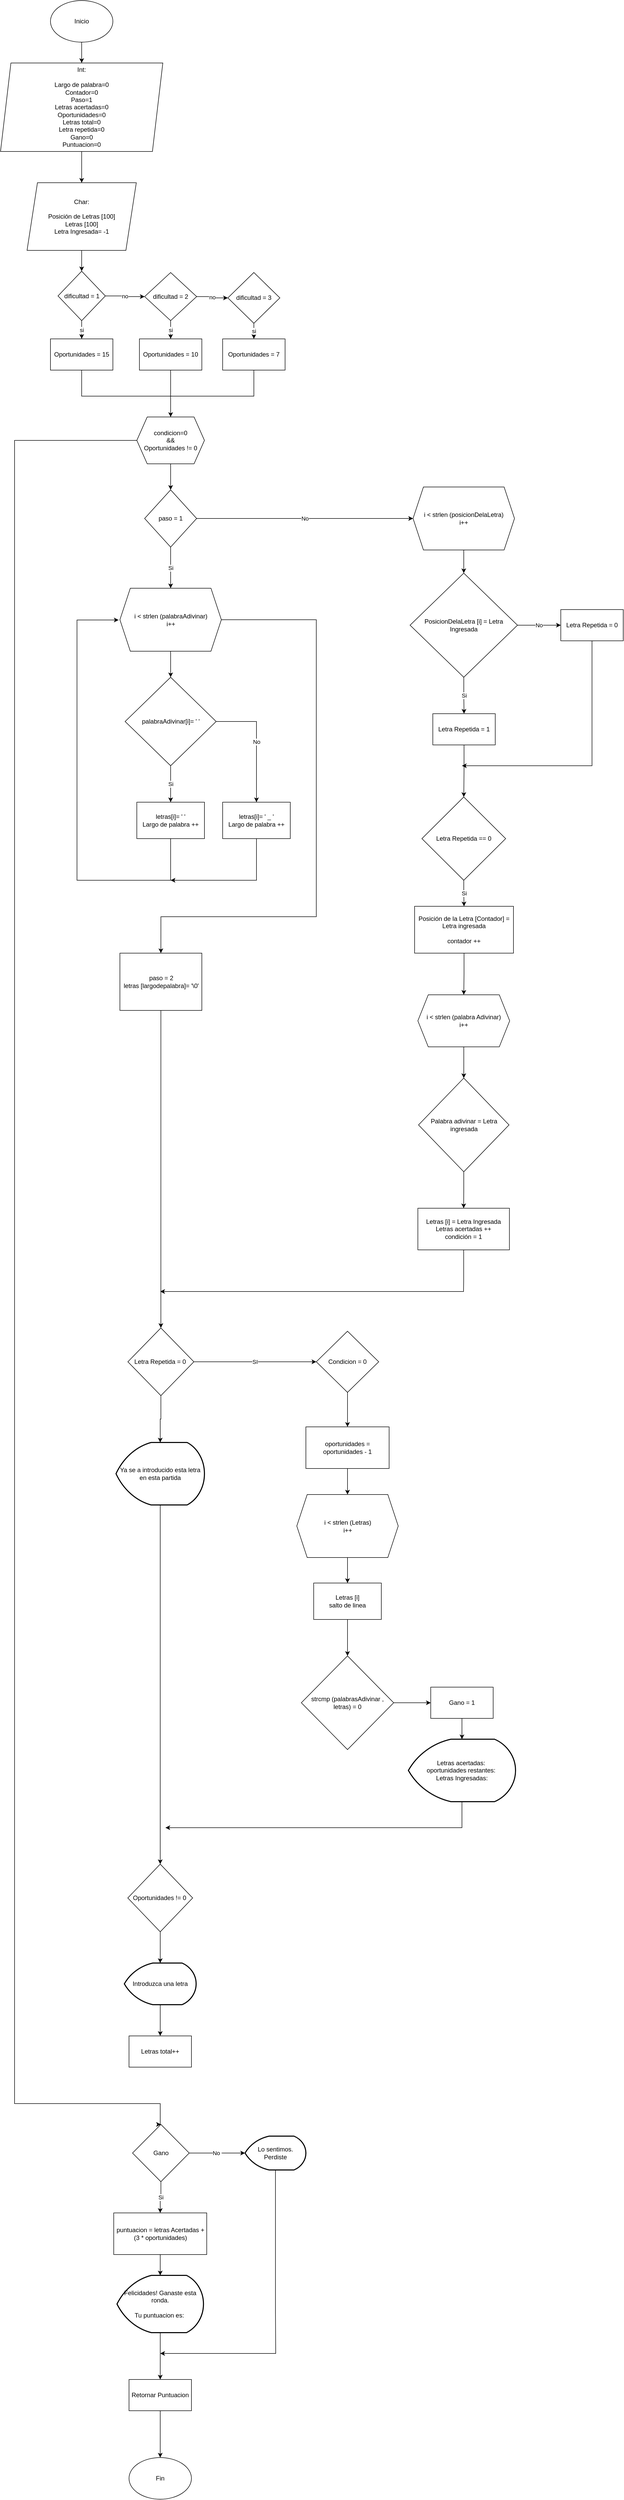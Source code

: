 <mxfile version="20.6.0" type="github"><diagram id="tQGMYdH_UM6iM_Zj5N98" name="Página-1"><mxGraphModel dx="1621" dy="802" grid="1" gridSize="10" guides="1" tooltips="1" connect="1" arrows="1" fold="1" page="1" pageScale="1" pageWidth="827" pageHeight="1169" math="0" shadow="0"><root><mxCell id="0"/><mxCell id="1" parent="0"/><mxCell id="tqKdYGvXzQt0JUrnHKlz-7" style="edgeStyle=orthogonalEdgeStyle;rounded=0;orthogonalLoop=1;jettySize=auto;html=1;entryX=0;entryY=0.5;entryDx=0;entryDy=0;" parent="1" edge="1"><mxGeometry relative="1" as="geometry"><mxPoint x="220" y="280" as="targetPoint"/><Array as="points"><mxPoint x="280" y="1000"/><mxPoint x="120" y="1000"/><mxPoint x="120" y="280"/></Array></mxGeometry></mxCell><mxCell id="2cl1gsw9EtAPY1DB0ADP-4" style="edgeStyle=orthogonalEdgeStyle;rounded=0;orthogonalLoop=1;jettySize=auto;html=1;entryX=0.5;entryY=0;entryDx=0;entryDy=0;" parent="1" source="2cl1gsw9EtAPY1DB0ADP-2" target="2cl1gsw9EtAPY1DB0ADP-3" edge="1"><mxGeometry relative="1" as="geometry"><mxPoint x="414" y="180" as="targetPoint"/></mxGeometry></mxCell><mxCell id="2cl1gsw9EtAPY1DB0ADP-2" value="Inicio" style="ellipse;whiteSpace=wrap;html=1;" parent="1" vertex="1"><mxGeometry x="349" y="40" width="120" height="80" as="geometry"/></mxCell><mxCell id="2cl1gsw9EtAPY1DB0ADP-5" style="edgeStyle=orthogonalEdgeStyle;rounded=0;orthogonalLoop=1;jettySize=auto;html=1;entryX=0.5;entryY=0;entryDx=0;entryDy=0;" parent="1" source="2cl1gsw9EtAPY1DB0ADP-3" target="2cl1gsw9EtAPY1DB0ADP-6" edge="1"><mxGeometry relative="1" as="geometry"><mxPoint x="414" y="350" as="targetPoint"/></mxGeometry></mxCell><mxCell id="2cl1gsw9EtAPY1DB0ADP-3" value="Int:&lt;br&gt;&lt;br&gt;Largo de palabra=0&lt;br&gt;Contador=0&lt;br&gt;Paso=1&lt;br&gt;Letras acertadas=0&lt;br&gt;Oportunidades=0&lt;br&gt;Letras total=0&lt;br&gt;Letra repetida=0&lt;br&gt;Gano=0&lt;br&gt;Puntuacion=0" style="shape=parallelogram;perimeter=parallelogramPerimeter;whiteSpace=wrap;html=1;fixedSize=1;" parent="1" vertex="1"><mxGeometry x="253" y="160" width="312" height="170" as="geometry"/></mxCell><mxCell id="2cl1gsw9EtAPY1DB0ADP-8" style="edgeStyle=orthogonalEdgeStyle;rounded=0;orthogonalLoop=1;jettySize=auto;html=1;entryX=0.5;entryY=0;entryDx=0;entryDy=0;" parent="1" source="2cl1gsw9EtAPY1DB0ADP-6" target="2cl1gsw9EtAPY1DB0ADP-9" edge="1"><mxGeometry relative="1" as="geometry"><mxPoint x="409" y="600" as="targetPoint"/></mxGeometry></mxCell><mxCell id="2cl1gsw9EtAPY1DB0ADP-6" value="Char:&lt;br&gt;&lt;br&gt;Posición de Letras [100]&lt;br&gt;Letras [100]&lt;br&gt;Letra Ingresada= -1&lt;br&gt;" style="shape=parallelogram;perimeter=parallelogramPerimeter;whiteSpace=wrap;html=1;fixedSize=1;" parent="1" vertex="1"><mxGeometry x="304" y="390" width="210" height="130" as="geometry"/></mxCell><mxCell id="2cl1gsw9EtAPY1DB0ADP-10" value="si" style="edgeStyle=orthogonalEdgeStyle;rounded=0;orthogonalLoop=1;jettySize=auto;html=1;entryX=0.5;entryY=0;entryDx=0;entryDy=0;" parent="1" source="2cl1gsw9EtAPY1DB0ADP-9" target="2cl1gsw9EtAPY1DB0ADP-11" edge="1"><mxGeometry relative="1" as="geometry"><mxPoint x="409" y="720" as="targetPoint"/></mxGeometry></mxCell><mxCell id="2cl1gsw9EtAPY1DB0ADP-14" value="no" style="edgeStyle=orthogonalEdgeStyle;rounded=0;orthogonalLoop=1;jettySize=auto;html=1;" parent="1" source="2cl1gsw9EtAPY1DB0ADP-9" target="2cl1gsw9EtAPY1DB0ADP-13" edge="1"><mxGeometry relative="1" as="geometry"/></mxCell><mxCell id="2cl1gsw9EtAPY1DB0ADP-9" value="dificultad = 1" style="rhombus;whiteSpace=wrap;html=1;" parent="1" vertex="1"><mxGeometry x="363.5" y="560" width="91" height="95" as="geometry"/></mxCell><mxCell id="4efLl1ccv4MMG3-5jODr-4" style="edgeStyle=orthogonalEdgeStyle;rounded=0;orthogonalLoop=1;jettySize=auto;html=1;" parent="1" source="2cl1gsw9EtAPY1DB0ADP-11" edge="1"><mxGeometry relative="1" as="geometry"><mxPoint x="580" y="850" as="targetPoint"/><Array as="points"><mxPoint x="409" y="800"/><mxPoint x="580" y="800"/></Array></mxGeometry></mxCell><mxCell id="2cl1gsw9EtAPY1DB0ADP-11" value="Oportunidades = 15" style="rounded=0;whiteSpace=wrap;html=1;" parent="1" vertex="1"><mxGeometry x="349" y="690" width="120" height="60" as="geometry"/></mxCell><mxCell id="2cl1gsw9EtAPY1DB0ADP-15" value="si" style="edgeStyle=orthogonalEdgeStyle;rounded=0;orthogonalLoop=1;jettySize=auto;html=1;entryX=0.5;entryY=0;entryDx=0;entryDy=0;" parent="1" source="2cl1gsw9EtAPY1DB0ADP-13" target="2cl1gsw9EtAPY1DB0ADP-16" edge="1"><mxGeometry relative="1" as="geometry"><mxPoint x="580" y="720" as="targetPoint"/></mxGeometry></mxCell><mxCell id="2cl1gsw9EtAPY1DB0ADP-21" value="no" style="edgeStyle=orthogonalEdgeStyle;rounded=0;orthogonalLoop=1;jettySize=auto;html=1;entryX=0;entryY=0.5;entryDx=0;entryDy=0;" parent="1" source="2cl1gsw9EtAPY1DB0ADP-13" target="2cl1gsw9EtAPY1DB0ADP-19" edge="1"><mxGeometry relative="1" as="geometry"/></mxCell><mxCell id="2cl1gsw9EtAPY1DB0ADP-13" value="dificultad = 2" style="rhombus;whiteSpace=wrap;html=1;" parent="1" vertex="1"><mxGeometry x="530" y="562.5" width="100" height="92.5" as="geometry"/></mxCell><mxCell id="4efLl1ccv4MMG3-5jODr-44" style="edgeStyle=orthogonalEdgeStyle;rounded=0;orthogonalLoop=1;jettySize=auto;html=1;" parent="1" source="2cl1gsw9EtAPY1DB0ADP-16" edge="1"><mxGeometry relative="1" as="geometry"><mxPoint x="580" y="850" as="targetPoint"/></mxGeometry></mxCell><mxCell id="2cl1gsw9EtAPY1DB0ADP-16" value="Oportunidades = 10" style="rounded=0;whiteSpace=wrap;html=1;" parent="1" vertex="1"><mxGeometry x="520" y="690" width="120" height="60" as="geometry"/></mxCell><mxCell id="2cl1gsw9EtAPY1DB0ADP-18" value="si" style="edgeStyle=orthogonalEdgeStyle;rounded=0;orthogonalLoop=1;jettySize=auto;html=1;entryX=0.5;entryY=0;entryDx=0;entryDy=0;" parent="1" source="2cl1gsw9EtAPY1DB0ADP-19" target="2cl1gsw9EtAPY1DB0ADP-20" edge="1"><mxGeometry relative="1" as="geometry"><mxPoint x="740" y="720" as="targetPoint"/></mxGeometry></mxCell><mxCell id="2cl1gsw9EtAPY1DB0ADP-19" value="dificultad = 3" style="rhombus;whiteSpace=wrap;html=1;" parent="1" vertex="1"><mxGeometry x="690" y="562.5" width="100" height="97.5" as="geometry"/></mxCell><mxCell id="4efLl1ccv4MMG3-5jODr-3" style="edgeStyle=orthogonalEdgeStyle;rounded=0;orthogonalLoop=1;jettySize=auto;html=1;entryX=0.5;entryY=0;entryDx=0;entryDy=0;" parent="1" source="2cl1gsw9EtAPY1DB0ADP-20" target="4efLl1ccv4MMG3-5jODr-43" edge="1"><mxGeometry relative="1" as="geometry"><mxPoint x="580" y="840" as="targetPoint"/><Array as="points"><mxPoint x="740" y="800"/><mxPoint x="580" y="800"/></Array></mxGeometry></mxCell><mxCell id="2cl1gsw9EtAPY1DB0ADP-20" value="Oportunidades = 7" style="rounded=0;whiteSpace=wrap;html=1;" parent="1" vertex="1"><mxGeometry x="680" y="690" width="120" height="60" as="geometry"/></mxCell><mxCell id="4efLl1ccv4MMG3-5jODr-6" value="Si" style="edgeStyle=orthogonalEdgeStyle;rounded=0;orthogonalLoop=1;jettySize=auto;html=1;entryX=0.5;entryY=0;entryDx=0;entryDy=0;" parent="1" source="4efLl1ccv4MMG3-5jODr-5" target="4efLl1ccv4MMG3-5jODr-19" edge="1"><mxGeometry relative="1" as="geometry"><mxPoint x="580" y="1220" as="targetPoint"/></mxGeometry></mxCell><mxCell id="4efLl1ccv4MMG3-5jODr-50" value="No" style="edgeStyle=orthogonalEdgeStyle;rounded=0;orthogonalLoop=1;jettySize=auto;html=1;entryX=0;entryY=0.5;entryDx=0;entryDy=0;" parent="1" source="4efLl1ccv4MMG3-5jODr-5" target="4efLl1ccv4MMG3-5jODr-47" edge="1"><mxGeometry relative="1" as="geometry"/></mxCell><mxCell id="4efLl1ccv4MMG3-5jODr-5" value="paso = 1" style="rhombus;whiteSpace=wrap;html=1;" parent="1" vertex="1"><mxGeometry x="530" y="980" width="100" height="110" as="geometry"/></mxCell><mxCell id="4efLl1ccv4MMG3-5jODr-20" style="edgeStyle=orthogonalEdgeStyle;rounded=0;orthogonalLoop=1;jettySize=auto;html=1;entryX=0.5;entryY=0;entryDx=0;entryDy=0;" parent="1" source="4efLl1ccv4MMG3-5jODr-19" target="4efLl1ccv4MMG3-5jODr-21" edge="1"><mxGeometry relative="1" as="geometry"><mxPoint x="580" y="1320" as="targetPoint"/></mxGeometry></mxCell><mxCell id="4efLl1ccv4MMG3-5jODr-42" style="edgeStyle=orthogonalEdgeStyle;rounded=0;orthogonalLoop=1;jettySize=auto;html=1;entryX=0.5;entryY=0;entryDx=0;entryDy=0;" parent="1" source="4efLl1ccv4MMG3-5jODr-19" target="4efLl1ccv4MMG3-5jODr-40" edge="1"><mxGeometry relative="1" as="geometry"><mxPoint x="560" y="1860" as="targetPoint"/><Array as="points"><mxPoint x="860" y="1230"/><mxPoint x="860" y="1800"/><mxPoint x="561" y="1800"/></Array></mxGeometry></mxCell><mxCell id="4efLl1ccv4MMG3-5jODr-19" value="i &amp;lt; strlen (palabraAdivinar)&lt;br&gt;i++" style="shape=hexagon;perimeter=hexagonPerimeter2;whiteSpace=wrap;html=1;fixedSize=1;" parent="1" vertex="1"><mxGeometry x="482.5" y="1169" width="195" height="121" as="geometry"/></mxCell><mxCell id="4efLl1ccv4MMG3-5jODr-29" value="Si" style="edgeStyle=orthogonalEdgeStyle;rounded=0;orthogonalLoop=1;jettySize=auto;html=1;entryX=0.5;entryY=0;entryDx=0;entryDy=0;" parent="1" source="4efLl1ccv4MMG3-5jODr-21" target="4efLl1ccv4MMG3-5jODr-28" edge="1"><mxGeometry relative="1" as="geometry"/></mxCell><mxCell id="4efLl1ccv4MMG3-5jODr-37" value="No" style="edgeStyle=orthogonalEdgeStyle;rounded=0;orthogonalLoop=1;jettySize=auto;html=1;entryX=0.5;entryY=0;entryDx=0;entryDy=0;" parent="1" source="4efLl1ccv4MMG3-5jODr-21" target="4efLl1ccv4MMG3-5jODr-36" edge="1"><mxGeometry relative="1" as="geometry"/></mxCell><mxCell id="4efLl1ccv4MMG3-5jODr-21" value="palabraAdivinar[i]= ' '" style="rhombus;whiteSpace=wrap;html=1;" parent="1" vertex="1"><mxGeometry x="492.5" y="1340" width="175" height="170" as="geometry"/></mxCell><mxCell id="4efLl1ccv4MMG3-5jODr-30" style="edgeStyle=orthogonalEdgeStyle;rounded=0;orthogonalLoop=1;jettySize=auto;html=1;" parent="1" source="4efLl1ccv4MMG3-5jODr-28" edge="1"><mxGeometry relative="1" as="geometry"><mxPoint x="480" y="1230" as="targetPoint"/><Array as="points"><mxPoint x="580" y="1730"/><mxPoint x="400" y="1730"/></Array></mxGeometry></mxCell><mxCell id="4efLl1ccv4MMG3-5jODr-28" value="letras[i]= ' '&lt;br&gt;Largo de palabra ++" style="rounded=0;whiteSpace=wrap;html=1;" parent="1" vertex="1"><mxGeometry x="515" y="1580" width="130" height="70" as="geometry"/></mxCell><mxCell id="4efLl1ccv4MMG3-5jODr-38" style="edgeStyle=orthogonalEdgeStyle;rounded=0;orthogonalLoop=1;jettySize=auto;html=1;" parent="1" source="4efLl1ccv4MMG3-5jODr-36" edge="1"><mxGeometry relative="1" as="geometry"><mxPoint x="580" y="1730" as="targetPoint"/><Array as="points"><mxPoint x="745" y="1700"/><mxPoint x="745" y="1700"/></Array></mxGeometry></mxCell><mxCell id="4efLl1ccv4MMG3-5jODr-36" value="letras[i]= ' _ '&lt;br&gt;Largo de palabra ++" style="rounded=0;whiteSpace=wrap;html=1;" parent="1" vertex="1"><mxGeometry x="680" y="1580" width="130" height="70" as="geometry"/></mxCell><mxCell id="4efLl1ccv4MMG3-5jODr-70" style="edgeStyle=orthogonalEdgeStyle;rounded=0;orthogonalLoop=1;jettySize=auto;html=1;entryX=0.5;entryY=0;entryDx=0;entryDy=0;" parent="1" source="4efLl1ccv4MMG3-5jODr-40" target="4efLl1ccv4MMG3-5jODr-72" edge="1"><mxGeometry relative="1" as="geometry"><mxPoint x="560" y="2570" as="targetPoint"/></mxGeometry></mxCell><mxCell id="4efLl1ccv4MMG3-5jODr-40" value="paso = 2&lt;br&gt;letras [largodepalabra]= '\0'" style="rounded=0;whiteSpace=wrap;html=1;" parent="1" vertex="1"><mxGeometry x="482.5" y="1870" width="157.5" height="110" as="geometry"/></mxCell><mxCell id="4efLl1ccv4MMG3-5jODr-45" style="edgeStyle=orthogonalEdgeStyle;rounded=0;orthogonalLoop=1;jettySize=auto;html=1;entryX=0.5;entryY=0;entryDx=0;entryDy=0;" parent="1" source="4efLl1ccv4MMG3-5jODr-43" target="4efLl1ccv4MMG3-5jODr-5" edge="1"><mxGeometry relative="1" as="geometry"/></mxCell><mxCell id="4efLl1ccv4MMG3-5jODr-110" style="edgeStyle=orthogonalEdgeStyle;rounded=0;orthogonalLoop=1;jettySize=auto;html=1;entryX=0.5;entryY=0;entryDx=0;entryDy=0;" parent="1" source="4efLl1ccv4MMG3-5jODr-43" target="4efLl1ccv4MMG3-5jODr-111" edge="1"><mxGeometry relative="1" as="geometry"><mxPoint x="560" y="4120" as="targetPoint"/><Array as="points"><mxPoint x="280" y="885"/><mxPoint x="280" y="4080"/><mxPoint x="560" y="4080"/></Array></mxGeometry></mxCell><mxCell id="4efLl1ccv4MMG3-5jODr-43" value="condicion=0&lt;br&gt;&amp;amp;&amp;amp;&lt;br&gt;Oportunidades != 0" style="shape=hexagon;perimeter=hexagonPerimeter2;whiteSpace=wrap;html=1;fixedSize=1;" parent="1" vertex="1"><mxGeometry x="515" y="840" width="130" height="90" as="geometry"/></mxCell><mxCell id="4efLl1ccv4MMG3-5jODr-52" style="edgeStyle=orthogonalEdgeStyle;rounded=0;orthogonalLoop=1;jettySize=auto;html=1;entryX=0.5;entryY=0;entryDx=0;entryDy=0;" parent="1" source="4efLl1ccv4MMG3-5jODr-47" target="4efLl1ccv4MMG3-5jODr-51" edge="1"><mxGeometry relative="1" as="geometry"/></mxCell><mxCell id="4efLl1ccv4MMG3-5jODr-47" value="i &amp;lt; strlen (posicionDelaLetra)&lt;br&gt;i++" style="shape=hexagon;perimeter=hexagonPerimeter2;whiteSpace=wrap;html=1;fixedSize=1;" parent="1" vertex="1"><mxGeometry x="1046" y="974.5" width="195" height="121" as="geometry"/></mxCell><mxCell id="4efLl1ccv4MMG3-5jODr-53" value="Si" style="edgeStyle=orthogonalEdgeStyle;rounded=0;orthogonalLoop=1;jettySize=auto;html=1;entryX=0.5;entryY=0;entryDx=0;entryDy=0;" parent="1" source="4efLl1ccv4MMG3-5jODr-51" target="4efLl1ccv4MMG3-5jODr-55" edge="1"><mxGeometry relative="1" as="geometry"><mxPoint x="1143.5" y="1390" as="targetPoint"/></mxGeometry></mxCell><mxCell id="4efLl1ccv4MMG3-5jODr-54" value="No" style="edgeStyle=orthogonalEdgeStyle;rounded=0;orthogonalLoop=1;jettySize=auto;html=1;entryX=0;entryY=0.5;entryDx=0;entryDy=0;" parent="1" source="4efLl1ccv4MMG3-5jODr-51" target="4efLl1ccv4MMG3-5jODr-56" edge="1"><mxGeometry relative="1" as="geometry"><mxPoint x="1320" y="1240" as="targetPoint"/></mxGeometry></mxCell><mxCell id="4efLl1ccv4MMG3-5jODr-51" value="PosicionDelaLetra [i] = Letra Ingresada" style="rhombus;whiteSpace=wrap;html=1;" parent="1" vertex="1"><mxGeometry x="1040.25" y="1140" width="206.5" height="200" as="geometry"/></mxCell><mxCell id="4efLl1ccv4MMG3-5jODr-57" style="edgeStyle=orthogonalEdgeStyle;rounded=0;orthogonalLoop=1;jettySize=auto;html=1;entryX=0.5;entryY=0;entryDx=0;entryDy=0;" parent="1" source="4efLl1ccv4MMG3-5jODr-55" target="4efLl1ccv4MMG3-5jODr-60" edge="1"><mxGeometry relative="1" as="geometry"><mxPoint x="1144" y="1570" as="targetPoint"/></mxGeometry></mxCell><mxCell id="4efLl1ccv4MMG3-5jODr-55" value="Letra Repetida = 1" style="rounded=0;whiteSpace=wrap;html=1;" parent="1" vertex="1"><mxGeometry x="1084" y="1410" width="120" height="60" as="geometry"/></mxCell><mxCell id="4efLl1ccv4MMG3-5jODr-58" style="edgeStyle=orthogonalEdgeStyle;rounded=0;orthogonalLoop=1;jettySize=auto;html=1;" parent="1" source="4efLl1ccv4MMG3-5jODr-56" edge="1"><mxGeometry relative="1" as="geometry"><mxPoint x="1140" y="1510" as="targetPoint"/><Array as="points"><mxPoint x="1390" y="1450"/><mxPoint x="1390" y="1450"/></Array></mxGeometry></mxCell><mxCell id="4efLl1ccv4MMG3-5jODr-56" value="Letra Repetida = 0" style="rounded=0;whiteSpace=wrap;html=1;" parent="1" vertex="1"><mxGeometry x="1330" y="1210" width="120" height="60" as="geometry"/></mxCell><mxCell id="4efLl1ccv4MMG3-5jODr-62" value="Si" style="edgeStyle=orthogonalEdgeStyle;rounded=0;orthogonalLoop=1;jettySize=auto;html=1;entryX=0.5;entryY=0;entryDx=0;entryDy=0;" parent="1" source="4efLl1ccv4MMG3-5jODr-60" target="4efLl1ccv4MMG3-5jODr-63" edge="1"><mxGeometry relative="1" as="geometry"><mxPoint x="1143.5" y="1770" as="targetPoint"/></mxGeometry></mxCell><mxCell id="4efLl1ccv4MMG3-5jODr-60" value="Letra Repetida == 0" style="rhombus;whiteSpace=wrap;html=1;" parent="1" vertex="1"><mxGeometry x="1063" y="1570" width="161" height="160" as="geometry"/></mxCell><mxCell id="4efLl1ccv4MMG3-5jODr-65" style="edgeStyle=orthogonalEdgeStyle;rounded=0;orthogonalLoop=1;jettySize=auto;html=1;entryX=0.5;entryY=0;entryDx=0;entryDy=0;" parent="1" source="4efLl1ccv4MMG3-5jODr-63" target="4efLl1ccv4MMG3-5jODr-64" edge="1"><mxGeometry relative="1" as="geometry"/></mxCell><mxCell id="4efLl1ccv4MMG3-5jODr-63" value="Posición de la Letra [Contador] = Letra ingresada&lt;br&gt;&lt;br&gt;contador ++" style="rounded=0;whiteSpace=wrap;html=1;" parent="1" vertex="1"><mxGeometry x="1049" y="1780" width="190" height="90" as="geometry"/></mxCell><mxCell id="4efLl1ccv4MMG3-5jODr-66" style="edgeStyle=orthogonalEdgeStyle;rounded=0;orthogonalLoop=1;jettySize=auto;html=1;entryX=0.5;entryY=0;entryDx=0;entryDy=0;" parent="1" source="4efLl1ccv4MMG3-5jODr-64" target="4efLl1ccv4MMG3-5jODr-67" edge="1"><mxGeometry relative="1" as="geometry"><mxPoint x="1143.5" y="2100" as="targetPoint"/></mxGeometry></mxCell><mxCell id="4efLl1ccv4MMG3-5jODr-64" value="i &amp;lt; strlen (palabra Adivinar)&lt;br&gt;i++" style="shape=hexagon;perimeter=hexagonPerimeter2;whiteSpace=wrap;html=1;fixedSize=1;" parent="1" vertex="1"><mxGeometry x="1055.25" y="1950" width="176.5" height="100" as="geometry"/></mxCell><mxCell id="4efLl1ccv4MMG3-5jODr-68" style="edgeStyle=orthogonalEdgeStyle;rounded=0;orthogonalLoop=1;jettySize=auto;html=1;entryX=0.5;entryY=0;entryDx=0;entryDy=0;" parent="1" source="4efLl1ccv4MMG3-5jODr-67" target="4efLl1ccv4MMG3-5jODr-69" edge="1"><mxGeometry relative="1" as="geometry"><mxPoint x="1143.5" y="2340" as="targetPoint"/></mxGeometry></mxCell><mxCell id="4efLl1ccv4MMG3-5jODr-67" value="Palabra adivinar = Letra ingresada" style="rhombus;whiteSpace=wrap;html=1;" parent="1" vertex="1"><mxGeometry x="1056.5" y="2110" width="174" height="180" as="geometry"/></mxCell><mxCell id="4efLl1ccv4MMG3-5jODr-71" style="edgeStyle=orthogonalEdgeStyle;rounded=0;orthogonalLoop=1;jettySize=auto;html=1;" parent="1" source="4efLl1ccv4MMG3-5jODr-69" edge="1"><mxGeometry relative="1" as="geometry"><mxPoint x="560" y="2520" as="targetPoint"/><Array as="points"><mxPoint x="1143" y="2500"/><mxPoint x="1143" y="2500"/></Array></mxGeometry></mxCell><mxCell id="4efLl1ccv4MMG3-5jODr-69" value="Letras [i] = Letra Ingresada&lt;br&gt;Letras acertadas ++&lt;br&gt;condición = 1" style="rounded=0;whiteSpace=wrap;html=1;" parent="1" vertex="1"><mxGeometry x="1055.25" y="2360" width="176" height="80" as="geometry"/></mxCell><mxCell id="4efLl1ccv4MMG3-5jODr-77" value="SI" style="edgeStyle=orthogonalEdgeStyle;rounded=0;orthogonalLoop=1;jettySize=auto;html=1;entryX=0;entryY=0.5;entryDx=0;entryDy=0;" parent="1" source="4efLl1ccv4MMG3-5jODr-72" target="4efLl1ccv4MMG3-5jODr-78" edge="1"><mxGeometry relative="1" as="geometry"><mxPoint x="850" y="2655" as="targetPoint"/></mxGeometry></mxCell><mxCell id="4efLl1ccv4MMG3-5jODr-81" style="edgeStyle=orthogonalEdgeStyle;rounded=0;orthogonalLoop=1;jettySize=auto;html=1;entryX=0.5;entryY=0;entryDx=0;entryDy=0;entryPerimeter=0;" parent="1" source="4efLl1ccv4MMG3-5jODr-72" target="4efLl1ccv4MMG3-5jODr-82" edge="1"><mxGeometry relative="1" as="geometry"><mxPoint x="561.245" y="2770" as="targetPoint"/></mxGeometry></mxCell><mxCell id="4efLl1ccv4MMG3-5jODr-72" value="Letra Repetida = 0&amp;nbsp;" style="rhombus;whiteSpace=wrap;html=1;" parent="1" vertex="1"><mxGeometry x="497.81" y="2590" width="126.87" height="130" as="geometry"/></mxCell><mxCell id="4efLl1ccv4MMG3-5jODr-79" style="edgeStyle=orthogonalEdgeStyle;rounded=0;orthogonalLoop=1;jettySize=auto;html=1;entryX=0.5;entryY=0;entryDx=0;entryDy=0;" parent="1" source="4efLl1ccv4MMG3-5jODr-78" target="4efLl1ccv4MMG3-5jODr-80" edge="1"><mxGeometry relative="1" as="geometry"><mxPoint x="920" y="2770" as="targetPoint"/></mxGeometry></mxCell><mxCell id="4efLl1ccv4MMG3-5jODr-78" value="Condicion = 0" style="rhombus;whiteSpace=wrap;html=1;" parent="1" vertex="1"><mxGeometry x="860" y="2596.25" width="120" height="117.5" as="geometry"/></mxCell><mxCell id="4efLl1ccv4MMG3-5jODr-85" style="edgeStyle=orthogonalEdgeStyle;rounded=0;orthogonalLoop=1;jettySize=auto;html=1;entryX=0.5;entryY=0;entryDx=0;entryDy=0;" parent="1" source="4efLl1ccv4MMG3-5jODr-80" edge="1"><mxGeometry relative="1" as="geometry"><mxPoint x="920" y="2910" as="targetPoint"/></mxGeometry></mxCell><mxCell id="4efLl1ccv4MMG3-5jODr-80" value="oportunidades = oportunidades - 1" style="rounded=0;whiteSpace=wrap;html=1;" parent="1" vertex="1"><mxGeometry x="840" y="2780" width="160" height="80" as="geometry"/></mxCell><mxCell id="4efLl1ccv4MMG3-5jODr-83" style="edgeStyle=orthogonalEdgeStyle;rounded=0;orthogonalLoop=1;jettySize=auto;html=1;entryX=0.5;entryY=0;entryDx=0;entryDy=0;" parent="1" source="4efLl1ccv4MMG3-5jODr-82" target="4efLl1ccv4MMG3-5jODr-104" edge="1"><mxGeometry relative="1" as="geometry"><mxPoint x="560" y="3600" as="targetPoint"/></mxGeometry></mxCell><mxCell id="4efLl1ccv4MMG3-5jODr-82" value="Ya se a introducido esta letra en esta partida" style="strokeWidth=2;html=1;shape=mxgraph.flowchart.display;whiteSpace=wrap;" parent="1" vertex="1"><mxGeometry x="475" y="2810" width="170" height="120" as="geometry"/></mxCell><mxCell id="4efLl1ccv4MMG3-5jODr-87" style="edgeStyle=orthogonalEdgeStyle;rounded=0;orthogonalLoop=1;jettySize=auto;html=1;entryX=0.5;entryY=0;entryDx=0;entryDy=0;" parent="1" source="4efLl1ccv4MMG3-5jODr-86" target="4efLl1ccv4MMG3-5jODr-91" edge="1"><mxGeometry relative="1" as="geometry"><mxPoint x="920" y="3070" as="targetPoint"/></mxGeometry></mxCell><mxCell id="4efLl1ccv4MMG3-5jODr-86" value="i &amp;lt; strlen (Letras)&lt;br&gt;i++" style="shape=hexagon;perimeter=hexagonPerimeter2;whiteSpace=wrap;html=1;fixedSize=1;" parent="1" vertex="1"><mxGeometry x="822.5" y="2910" width="195" height="121" as="geometry"/></mxCell><mxCell id="4efLl1ccv4MMG3-5jODr-94" style="edgeStyle=orthogonalEdgeStyle;rounded=0;orthogonalLoop=1;jettySize=auto;html=1;entryX=0.5;entryY=0;entryDx=0;entryDy=0;" parent="1" source="4efLl1ccv4MMG3-5jODr-91" target="4efLl1ccv4MMG3-5jODr-93" edge="1"><mxGeometry relative="1" as="geometry"/></mxCell><mxCell id="4efLl1ccv4MMG3-5jODr-91" value="Letras [i]&lt;br&gt;salto de linea" style="rounded=0;whiteSpace=wrap;html=1;" parent="1" vertex="1"><mxGeometry x="855" y="3080" width="130" height="70" as="geometry"/></mxCell><mxCell id="4efLl1ccv4MMG3-5jODr-98" style="edgeStyle=orthogonalEdgeStyle;rounded=0;orthogonalLoop=1;jettySize=auto;html=1;entryX=0;entryY=0.5;entryDx=0;entryDy=0;" parent="1" source="4efLl1ccv4MMG3-5jODr-93" target="4efLl1ccv4MMG3-5jODr-99" edge="1"><mxGeometry relative="1" as="geometry"><mxPoint x="1060" y="3310" as="targetPoint"/></mxGeometry></mxCell><mxCell id="4efLl1ccv4MMG3-5jODr-93" value="strcmp (palabrasAdivinar , letras) = 0" style="rhombus;whiteSpace=wrap;html=1;" parent="1" vertex="1"><mxGeometry x="831.25" y="3220" width="177.5" height="180" as="geometry"/></mxCell><mxCell id="4efLl1ccv4MMG3-5jODr-101" style="edgeStyle=orthogonalEdgeStyle;rounded=0;orthogonalLoop=1;jettySize=auto;html=1;entryX=0.5;entryY=0;entryDx=0;entryDy=0;entryPerimeter=0;" parent="1" source="4efLl1ccv4MMG3-5jODr-99" target="4efLl1ccv4MMG3-5jODr-102" edge="1"><mxGeometry relative="1" as="geometry"><mxPoint x="1140" y="3370" as="targetPoint"/></mxGeometry></mxCell><mxCell id="4efLl1ccv4MMG3-5jODr-99" value="Gano = 1" style="rounded=0;whiteSpace=wrap;html=1;" parent="1" vertex="1"><mxGeometry x="1080" y="3280" width="120" height="60" as="geometry"/></mxCell><mxCell id="4efLl1ccv4MMG3-5jODr-103" style="edgeStyle=orthogonalEdgeStyle;rounded=0;orthogonalLoop=1;jettySize=auto;html=1;" parent="1" source="4efLl1ccv4MMG3-5jODr-102" edge="1"><mxGeometry relative="1" as="geometry"><mxPoint x="570" y="3550" as="targetPoint"/><Array as="points"><mxPoint x="1140" y="3530"/><mxPoint x="1140" y="3530"/></Array></mxGeometry></mxCell><mxCell id="4efLl1ccv4MMG3-5jODr-102" value="Letras acertadas:&amp;nbsp;&lt;br&gt;oportunidades restantes:&amp;nbsp;&lt;br&gt;Letras Ingresadas:" style="strokeWidth=2;html=1;shape=mxgraph.flowchart.display;whiteSpace=wrap;" parent="1" vertex="1"><mxGeometry x="1037" y="3380" width="206" height="120" as="geometry"/></mxCell><mxCell id="4efLl1ccv4MMG3-5jODr-105" style="edgeStyle=orthogonalEdgeStyle;rounded=0;orthogonalLoop=1;jettySize=auto;html=1;entryX=0.5;entryY=0;entryDx=0;entryDy=0;entryPerimeter=0;" parent="1" source="4efLl1ccv4MMG3-5jODr-104" target="4efLl1ccv4MMG3-5jODr-106" edge="1"><mxGeometry relative="1" as="geometry"><mxPoint x="562.34" y="3800" as="targetPoint"/></mxGeometry></mxCell><mxCell id="4efLl1ccv4MMG3-5jODr-104" value="Oportunidades != 0&amp;nbsp;" style="rhombus;whiteSpace=wrap;html=1;" parent="1" vertex="1"><mxGeometry x="497.66" y="3620" width="124.68" height="130" as="geometry"/></mxCell><mxCell id="4efLl1ccv4MMG3-5jODr-107" style="edgeStyle=orthogonalEdgeStyle;rounded=0;orthogonalLoop=1;jettySize=auto;html=1;entryX=0.5;entryY=0;entryDx=0;entryDy=0;" parent="1" source="4efLl1ccv4MMG3-5jODr-106" target="4efLl1ccv4MMG3-5jODr-108" edge="1"><mxGeometry relative="1" as="geometry"><mxPoint x="560" y="3930" as="targetPoint"/></mxGeometry></mxCell><mxCell id="4efLl1ccv4MMG3-5jODr-106" value="Introduzca una letra" style="strokeWidth=2;html=1;shape=mxgraph.flowchart.display;whiteSpace=wrap;" parent="1" vertex="1"><mxGeometry x="491" y="3810" width="138" height="80" as="geometry"/></mxCell><mxCell id="4efLl1ccv4MMG3-5jODr-108" value="Letras total++" style="rounded=0;whiteSpace=wrap;html=1;" parent="1" vertex="1"><mxGeometry x="500" y="3950" width="120" height="60" as="geometry"/></mxCell><mxCell id="4efLl1ccv4MMG3-5jODr-112" value="Si" style="edgeStyle=orthogonalEdgeStyle;rounded=0;orthogonalLoop=1;jettySize=auto;html=1;entryX=0.5;entryY=0;entryDx=0;entryDy=0;" parent="1" source="4efLl1ccv4MMG3-5jODr-111" target="4efLl1ccv4MMG3-5jODr-115" edge="1"><mxGeometry relative="1" as="geometry"><mxPoint x="560" y="4280" as="targetPoint"/></mxGeometry></mxCell><mxCell id="4efLl1ccv4MMG3-5jODr-113" value="No&amp;nbsp;" style="edgeStyle=orthogonalEdgeStyle;rounded=0;orthogonalLoop=1;jettySize=auto;html=1;entryX=0;entryY=0.5;entryDx=0;entryDy=0;entryPerimeter=0;" parent="1" source="4efLl1ccv4MMG3-5jODr-111" target="4efLl1ccv4MMG3-5jODr-118" edge="1"><mxGeometry relative="1" as="geometry"><mxPoint x="710" y="4175" as="targetPoint"/></mxGeometry></mxCell><mxCell id="4efLl1ccv4MMG3-5jODr-111" value="Gano" style="rhombus;whiteSpace=wrap;html=1;" parent="1" vertex="1"><mxGeometry x="506.75" y="4120" width="109" height="110" as="geometry"/></mxCell><mxCell id="4efLl1ccv4MMG3-5jODr-117" style="edgeStyle=orthogonalEdgeStyle;rounded=0;orthogonalLoop=1;jettySize=auto;html=1;entryX=0.5;entryY=0;entryDx=0;entryDy=0;entryPerimeter=0;" parent="1" source="4efLl1ccv4MMG3-5jODr-115" target="4efLl1ccv4MMG3-5jODr-116" edge="1"><mxGeometry relative="1" as="geometry"/></mxCell><mxCell id="4efLl1ccv4MMG3-5jODr-115" value="puntuacion = letras Acertadas + (3 * oportunidades)" style="rounded=0;whiteSpace=wrap;html=1;" parent="1" vertex="1"><mxGeometry x="470.63" y="4290" width="178.75" height="80" as="geometry"/></mxCell><mxCell id="4efLl1ccv4MMG3-5jODr-123" style="edgeStyle=orthogonalEdgeStyle;rounded=0;orthogonalLoop=1;jettySize=auto;html=1;entryX=0.5;entryY=0;entryDx=0;entryDy=0;" parent="1" source="4efLl1ccv4MMG3-5jODr-116" target="4efLl1ccv4MMG3-5jODr-124" edge="1"><mxGeometry relative="1" as="geometry"><mxPoint x="560" y="4590" as="targetPoint"/></mxGeometry></mxCell><mxCell id="4efLl1ccv4MMG3-5jODr-116" value="Felicidades! Ganaste esta ronda.&lt;br&gt;&lt;br&gt;Tu puntuacion es:&amp;nbsp;" style="strokeWidth=2;html=1;shape=mxgraph.flowchart.display;whiteSpace=wrap;" parent="1" vertex="1"><mxGeometry x="476.88" y="4410" width="166.25" height="110" as="geometry"/></mxCell><mxCell id="4efLl1ccv4MMG3-5jODr-120" style="edgeStyle=orthogonalEdgeStyle;rounded=0;orthogonalLoop=1;jettySize=auto;html=1;" parent="1" source="4efLl1ccv4MMG3-5jODr-118" edge="1"><mxGeometry relative="1" as="geometry"><mxPoint x="560" y="4560" as="targetPoint"/><Array as="points"><mxPoint x="782" y="4480"/><mxPoint x="782" y="4480"/></Array></mxGeometry></mxCell><mxCell id="4efLl1ccv4MMG3-5jODr-118" value="Lo sentimos. Perdiste" style="strokeWidth=2;html=1;shape=mxgraph.flowchart.display;whiteSpace=wrap;" parent="1" vertex="1"><mxGeometry x="723" y="4142.5" width="117" height="65" as="geometry"/></mxCell><mxCell id="4efLl1ccv4MMG3-5jODr-121" value="Fin" style="ellipse;whiteSpace=wrap;html=1;" parent="1" vertex="1"><mxGeometry x="500.0" y="4760" width="120" height="80" as="geometry"/></mxCell><mxCell id="4efLl1ccv4MMG3-5jODr-125" style="edgeStyle=orthogonalEdgeStyle;rounded=0;orthogonalLoop=1;jettySize=auto;html=1;" parent="1" source="4efLl1ccv4MMG3-5jODr-124" target="4efLl1ccv4MMG3-5jODr-121" edge="1"><mxGeometry relative="1" as="geometry"/></mxCell><mxCell id="4efLl1ccv4MMG3-5jODr-124" value="Retornar Puntuacion" style="rounded=0;whiteSpace=wrap;html=1;" parent="1" vertex="1"><mxGeometry x="500.01" y="4610" width="120" height="60" as="geometry"/></mxCell></root></mxGraphModel></diagram></mxfile>